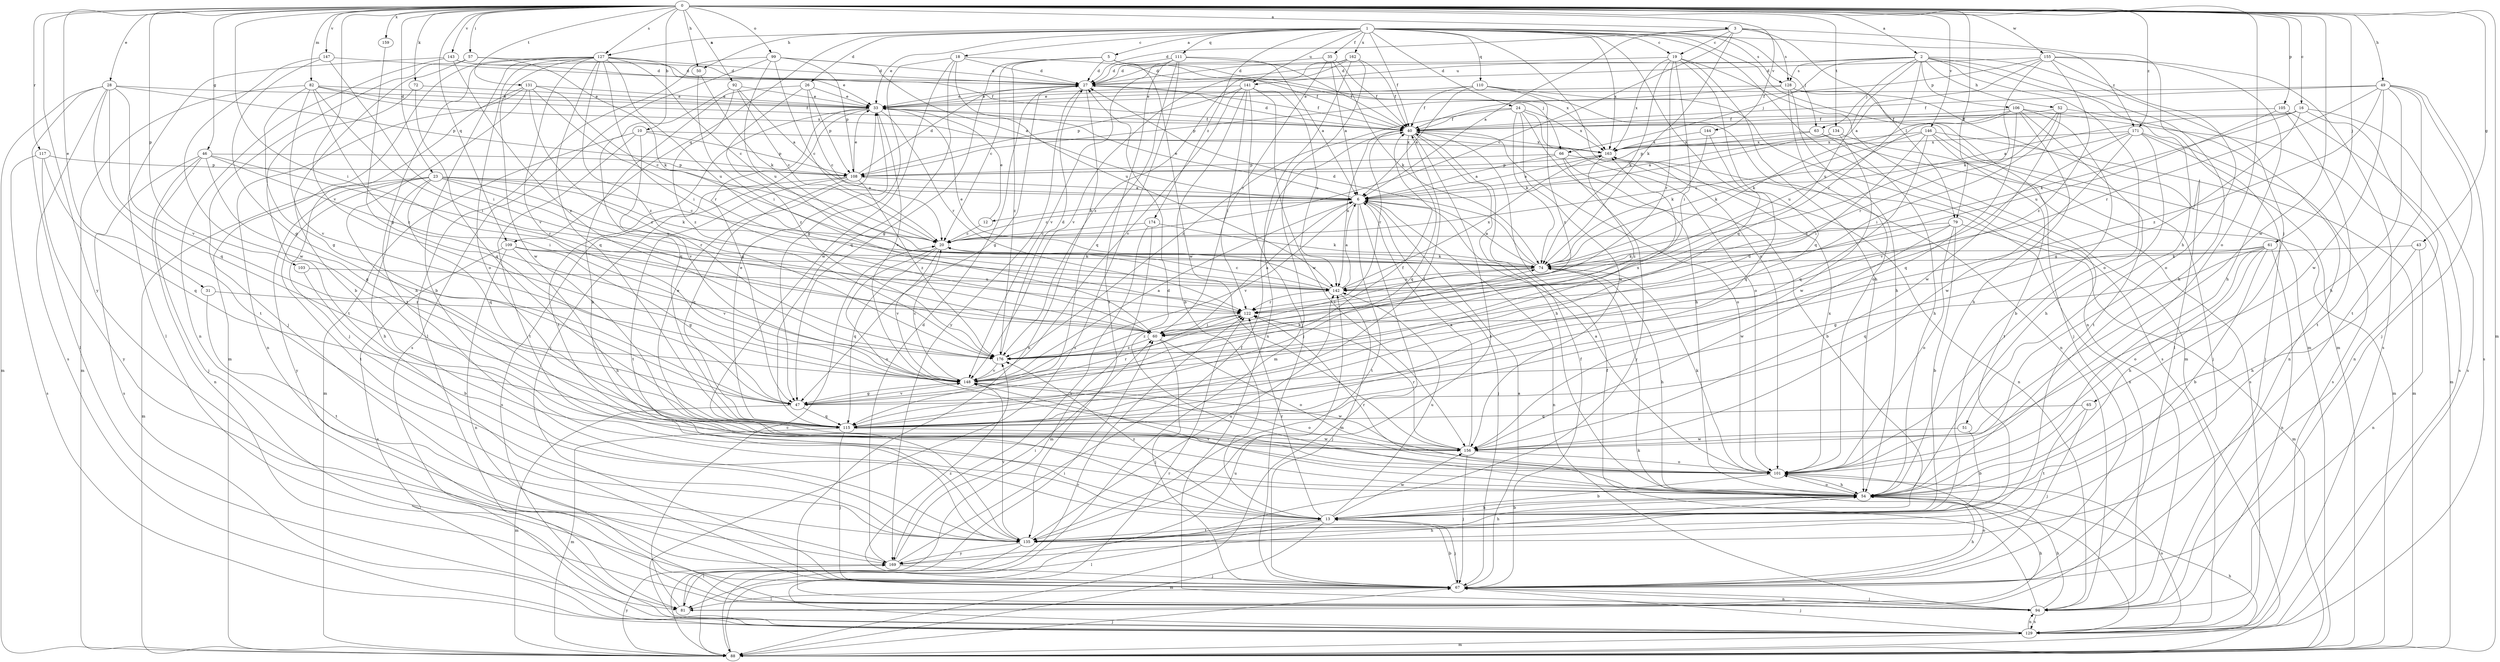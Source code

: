 strict digraph  {
0;
1;
2;
3;
5;
6;
10;
12;
13;
16;
18;
19;
20;
23;
24;
26;
27;
28;
31;
33;
35;
40;
43;
46;
47;
49;
50;
51;
52;
54;
57;
60;
61;
63;
65;
66;
67;
72;
74;
79;
81;
82;
88;
92;
94;
99;
101;
103;
105;
106;
108;
109;
110;
111;
115;
117;
122;
127;
128;
129;
131;
134;
135;
141;
142;
143;
144;
146;
147;
148;
155;
156;
159;
162;
163;
169;
171;
174;
176;
0 -> 2  [label=a];
0 -> 3  [label=a];
0 -> 10  [label=b];
0 -> 16  [label=c];
0 -> 23  [label=d];
0 -> 28  [label=e];
0 -> 31  [label=e];
0 -> 43  [label=g];
0 -> 46  [label=g];
0 -> 49  [label=h];
0 -> 50  [label=h];
0 -> 57  [label=i];
0 -> 60  [label=i];
0 -> 61  [label=j];
0 -> 72  [label=k];
0 -> 79  [label=l];
0 -> 82  [label=m];
0 -> 88  [label=m];
0 -> 92  [label=n];
0 -> 99  [label=o];
0 -> 101  [label=o];
0 -> 103  [label=p];
0 -> 105  [label=p];
0 -> 109  [label=q];
0 -> 117  [label=r];
0 -> 127  [label=s];
0 -> 131  [label=t];
0 -> 134  [label=t];
0 -> 143  [label=v];
0 -> 144  [label=v];
0 -> 146  [label=v];
0 -> 147  [label=v];
0 -> 148  [label=v];
0 -> 155  [label=w];
0 -> 156  [label=w];
0 -> 159  [label=x];
0 -> 169  [label=y];
0 -> 171  [label=z];
1 -> 5  [label=a];
1 -> 18  [label=c];
1 -> 19  [label=c];
1 -> 24  [label=d];
1 -> 26  [label=d];
1 -> 33  [label=e];
1 -> 35  [label=f];
1 -> 40  [label=f];
1 -> 50  [label=h];
1 -> 63  [label=j];
1 -> 88  [label=m];
1 -> 94  [label=n];
1 -> 101  [label=o];
1 -> 109  [label=q];
1 -> 110  [label=q];
1 -> 111  [label=q];
1 -> 115  [label=q];
1 -> 127  [label=s];
1 -> 128  [label=s];
1 -> 141  [label=u];
1 -> 162  [label=x];
1 -> 163  [label=x];
1 -> 171  [label=z];
1 -> 174  [label=z];
2 -> 27  [label=d];
2 -> 51  [label=h];
2 -> 52  [label=h];
2 -> 54  [label=h];
2 -> 63  [label=j];
2 -> 65  [label=j];
2 -> 66  [label=j];
2 -> 101  [label=o];
2 -> 106  [label=p];
2 -> 122  [label=r];
2 -> 128  [label=s];
2 -> 141  [label=u];
2 -> 142  [label=u];
3 -> 6  [label=a];
3 -> 19  [label=c];
3 -> 20  [label=c];
3 -> 27  [label=d];
3 -> 74  [label=k];
3 -> 79  [label=l];
3 -> 88  [label=m];
3 -> 128  [label=s];
5 -> 20  [label=c];
5 -> 27  [label=d];
5 -> 40  [label=f];
5 -> 47  [label=g];
5 -> 66  [label=j];
5 -> 156  [label=w];
5 -> 176  [label=z];
6 -> 12  [label=b];
6 -> 20  [label=c];
6 -> 33  [label=e];
6 -> 67  [label=j];
6 -> 88  [label=m];
6 -> 94  [label=n];
6 -> 135  [label=t];
6 -> 148  [label=v];
10 -> 88  [label=m];
10 -> 108  [label=p];
10 -> 135  [label=t];
10 -> 148  [label=v];
10 -> 163  [label=x];
12 -> 20  [label=c];
12 -> 33  [label=e];
13 -> 54  [label=h];
13 -> 67  [label=j];
13 -> 81  [label=l];
13 -> 88  [label=m];
13 -> 122  [label=r];
13 -> 135  [label=t];
13 -> 142  [label=u];
13 -> 156  [label=w];
13 -> 176  [label=z];
16 -> 6  [label=a];
16 -> 40  [label=f];
16 -> 47  [label=g];
16 -> 74  [label=k];
16 -> 94  [label=n];
16 -> 129  [label=s];
18 -> 27  [label=d];
18 -> 47  [label=g];
18 -> 115  [label=q];
18 -> 142  [label=u];
18 -> 156  [label=w];
18 -> 163  [label=x];
19 -> 27  [label=d];
19 -> 54  [label=h];
19 -> 60  [label=i];
19 -> 74  [label=k];
19 -> 88  [label=m];
19 -> 115  [label=q];
19 -> 122  [label=r];
19 -> 163  [label=x];
20 -> 74  [label=k];
20 -> 101  [label=o];
20 -> 115  [label=q];
20 -> 148  [label=v];
23 -> 6  [label=a];
23 -> 20  [label=c];
23 -> 54  [label=h];
23 -> 74  [label=k];
23 -> 88  [label=m];
23 -> 115  [label=q];
23 -> 122  [label=r];
23 -> 135  [label=t];
23 -> 142  [label=u];
23 -> 169  [label=y];
24 -> 40  [label=f];
24 -> 54  [label=h];
24 -> 74  [label=k];
24 -> 101  [label=o];
24 -> 156  [label=w];
24 -> 163  [label=x];
24 -> 176  [label=z];
26 -> 13  [label=b];
26 -> 20  [label=c];
26 -> 33  [label=e];
26 -> 108  [label=p];
26 -> 176  [label=z];
27 -> 33  [label=e];
27 -> 40  [label=f];
27 -> 47  [label=g];
27 -> 94  [label=n];
27 -> 169  [label=y];
28 -> 33  [label=e];
28 -> 81  [label=l];
28 -> 88  [label=m];
28 -> 108  [label=p];
28 -> 115  [label=q];
28 -> 129  [label=s];
28 -> 135  [label=t];
28 -> 148  [label=v];
31 -> 122  [label=r];
31 -> 135  [label=t];
33 -> 40  [label=f];
33 -> 47  [label=g];
33 -> 67  [label=j];
33 -> 122  [label=r];
33 -> 135  [label=t];
33 -> 148  [label=v];
35 -> 6  [label=a];
35 -> 27  [label=d];
35 -> 40  [label=f];
35 -> 74  [label=k];
35 -> 122  [label=r];
40 -> 27  [label=d];
40 -> 54  [label=h];
40 -> 101  [label=o];
40 -> 115  [label=q];
40 -> 122  [label=r];
40 -> 135  [label=t];
40 -> 142  [label=u];
40 -> 163  [label=x];
43 -> 54  [label=h];
43 -> 74  [label=k];
43 -> 94  [label=n];
46 -> 47  [label=g];
46 -> 60  [label=i];
46 -> 67  [label=j];
46 -> 94  [label=n];
46 -> 108  [label=p];
46 -> 122  [label=r];
46 -> 129  [label=s];
47 -> 40  [label=f];
47 -> 88  [label=m];
47 -> 115  [label=q];
47 -> 122  [label=r];
47 -> 148  [label=v];
49 -> 33  [label=e];
49 -> 40  [label=f];
49 -> 54  [label=h];
49 -> 67  [label=j];
49 -> 122  [label=r];
49 -> 129  [label=s];
49 -> 135  [label=t];
49 -> 156  [label=w];
49 -> 176  [label=z];
50 -> 60  [label=i];
50 -> 74  [label=k];
51 -> 13  [label=b];
51 -> 156  [label=w];
52 -> 40  [label=f];
52 -> 60  [label=i];
52 -> 94  [label=n];
52 -> 122  [label=r];
52 -> 156  [label=w];
54 -> 13  [label=b];
54 -> 27  [label=d];
54 -> 101  [label=o];
54 -> 122  [label=r];
54 -> 148  [label=v];
57 -> 13  [label=b];
57 -> 27  [label=d];
57 -> 67  [label=j];
57 -> 74  [label=k];
60 -> 6  [label=a];
60 -> 67  [label=j];
60 -> 101  [label=o];
60 -> 176  [label=z];
61 -> 13  [label=b];
61 -> 47  [label=g];
61 -> 54  [label=h];
61 -> 74  [label=k];
61 -> 94  [label=n];
61 -> 101  [label=o];
61 -> 115  [label=q];
63 -> 54  [label=h];
63 -> 108  [label=p];
63 -> 129  [label=s];
63 -> 163  [label=x];
65 -> 67  [label=j];
65 -> 115  [label=q];
65 -> 135  [label=t];
66 -> 6  [label=a];
66 -> 13  [label=b];
66 -> 94  [label=n];
66 -> 108  [label=p];
66 -> 169  [label=y];
67 -> 6  [label=a];
67 -> 13  [label=b];
67 -> 40  [label=f];
67 -> 54  [label=h];
67 -> 81  [label=l];
67 -> 94  [label=n];
67 -> 101  [label=o];
67 -> 176  [label=z];
72 -> 33  [label=e];
72 -> 115  [label=q];
72 -> 135  [label=t];
74 -> 6  [label=a];
74 -> 27  [label=d];
74 -> 54  [label=h];
74 -> 60  [label=i];
74 -> 142  [label=u];
79 -> 13  [label=b];
79 -> 20  [label=c];
79 -> 88  [label=m];
79 -> 101  [label=o];
79 -> 142  [label=u];
79 -> 156  [label=w];
81 -> 20  [label=c];
81 -> 54  [label=h];
81 -> 60  [label=i];
82 -> 33  [label=e];
82 -> 40  [label=f];
82 -> 47  [label=g];
82 -> 60  [label=i];
82 -> 88  [label=m];
82 -> 148  [label=v];
82 -> 163  [label=x];
82 -> 176  [label=z];
88 -> 54  [label=h];
88 -> 67  [label=j];
88 -> 122  [label=r];
88 -> 142  [label=u];
88 -> 169  [label=y];
92 -> 6  [label=a];
92 -> 20  [label=c];
92 -> 33  [label=e];
92 -> 115  [label=q];
92 -> 176  [label=z];
94 -> 40  [label=f];
94 -> 54  [label=h];
94 -> 67  [label=j];
94 -> 129  [label=s];
94 -> 163  [label=x];
99 -> 6  [label=a];
99 -> 20  [label=c];
99 -> 27  [label=d];
99 -> 81  [label=l];
99 -> 108  [label=p];
99 -> 129  [label=s];
99 -> 142  [label=u];
101 -> 6  [label=a];
101 -> 13  [label=b];
101 -> 33  [label=e];
101 -> 54  [label=h];
101 -> 74  [label=k];
101 -> 163  [label=x];
103 -> 13  [label=b];
103 -> 142  [label=u];
105 -> 40  [label=f];
105 -> 129  [label=s];
105 -> 135  [label=t];
105 -> 142  [label=u];
106 -> 13  [label=b];
106 -> 40  [label=f];
106 -> 54  [label=h];
106 -> 74  [label=k];
106 -> 88  [label=m];
106 -> 115  [label=q];
106 -> 135  [label=t];
106 -> 142  [label=u];
108 -> 6  [label=a];
108 -> 27  [label=d];
108 -> 33  [label=e];
108 -> 115  [label=q];
108 -> 129  [label=s];
108 -> 135  [label=t];
108 -> 176  [label=z];
109 -> 47  [label=g];
109 -> 54  [label=h];
109 -> 74  [label=k];
109 -> 94  [label=n];
109 -> 129  [label=s];
109 -> 148  [label=v];
110 -> 6  [label=a];
110 -> 33  [label=e];
110 -> 40  [label=f];
110 -> 94  [label=n];
110 -> 129  [label=s];
110 -> 176  [label=z];
111 -> 6  [label=a];
111 -> 27  [label=d];
111 -> 40  [label=f];
111 -> 115  [label=q];
111 -> 129  [label=s];
111 -> 135  [label=t];
111 -> 148  [label=v];
115 -> 33  [label=e];
115 -> 40  [label=f];
115 -> 67  [label=j];
115 -> 88  [label=m];
115 -> 156  [label=w];
117 -> 108  [label=p];
117 -> 115  [label=q];
117 -> 129  [label=s];
117 -> 169  [label=y];
122 -> 60  [label=i];
122 -> 176  [label=z];
127 -> 13  [label=b];
127 -> 20  [label=c];
127 -> 27  [label=d];
127 -> 33  [label=e];
127 -> 60  [label=i];
127 -> 88  [label=m];
127 -> 101  [label=o];
127 -> 115  [label=q];
127 -> 135  [label=t];
127 -> 142  [label=u];
127 -> 148  [label=v];
127 -> 156  [label=w];
127 -> 176  [label=z];
128 -> 33  [label=e];
128 -> 54  [label=h];
128 -> 67  [label=j];
128 -> 81  [label=l];
128 -> 101  [label=o];
128 -> 108  [label=p];
129 -> 67  [label=j];
129 -> 74  [label=k];
129 -> 88  [label=m];
129 -> 94  [label=n];
129 -> 101  [label=o];
129 -> 122  [label=r];
131 -> 20  [label=c];
131 -> 33  [label=e];
131 -> 54  [label=h];
131 -> 67  [label=j];
131 -> 94  [label=n];
131 -> 122  [label=r];
131 -> 176  [label=z];
134 -> 6  [label=a];
134 -> 88  [label=m];
134 -> 156  [label=w];
134 -> 163  [label=x];
135 -> 54  [label=h];
135 -> 81  [label=l];
135 -> 142  [label=u];
135 -> 148  [label=v];
135 -> 169  [label=y];
141 -> 13  [label=b];
141 -> 33  [label=e];
141 -> 60  [label=i];
141 -> 67  [label=j];
141 -> 108  [label=p];
141 -> 142  [label=u];
141 -> 148  [label=v];
141 -> 156  [label=w];
142 -> 6  [label=a];
142 -> 20  [label=c];
142 -> 33  [label=e];
142 -> 67  [label=j];
142 -> 122  [label=r];
142 -> 163  [label=x];
143 -> 27  [label=d];
143 -> 40  [label=f];
143 -> 81  [label=l];
143 -> 94  [label=n];
143 -> 176  [label=z];
144 -> 74  [label=k];
144 -> 115  [label=q];
144 -> 163  [label=x];
146 -> 60  [label=i];
146 -> 67  [label=j];
146 -> 74  [label=k];
146 -> 88  [label=m];
146 -> 115  [label=q];
146 -> 135  [label=t];
146 -> 163  [label=x];
147 -> 27  [label=d];
147 -> 47  [label=g];
147 -> 60  [label=i];
147 -> 156  [label=w];
148 -> 6  [label=a];
148 -> 20  [label=c];
148 -> 47  [label=g];
148 -> 74  [label=k];
148 -> 101  [label=o];
148 -> 156  [label=w];
148 -> 163  [label=x];
155 -> 6  [label=a];
155 -> 27  [label=d];
155 -> 40  [label=f];
155 -> 54  [label=h];
155 -> 74  [label=k];
155 -> 101  [label=o];
155 -> 129  [label=s];
155 -> 176  [label=z];
156 -> 6  [label=a];
156 -> 67  [label=j];
156 -> 101  [label=o];
156 -> 122  [label=r];
159 -> 47  [label=g];
162 -> 27  [label=d];
162 -> 40  [label=f];
162 -> 88  [label=m];
162 -> 94  [label=n];
162 -> 148  [label=v];
162 -> 176  [label=z];
163 -> 6  [label=a];
163 -> 108  [label=p];
163 -> 176  [label=z];
169 -> 27  [label=d];
169 -> 40  [label=f];
169 -> 54  [label=h];
169 -> 60  [label=i];
169 -> 67  [label=j];
171 -> 20  [label=c];
171 -> 54  [label=h];
171 -> 67  [label=j];
171 -> 129  [label=s];
171 -> 148  [label=v];
171 -> 156  [label=w];
171 -> 163  [label=x];
174 -> 20  [label=c];
174 -> 74  [label=k];
174 -> 88  [label=m];
174 -> 169  [label=y];
176 -> 27  [label=d];
176 -> 148  [label=v];
}
